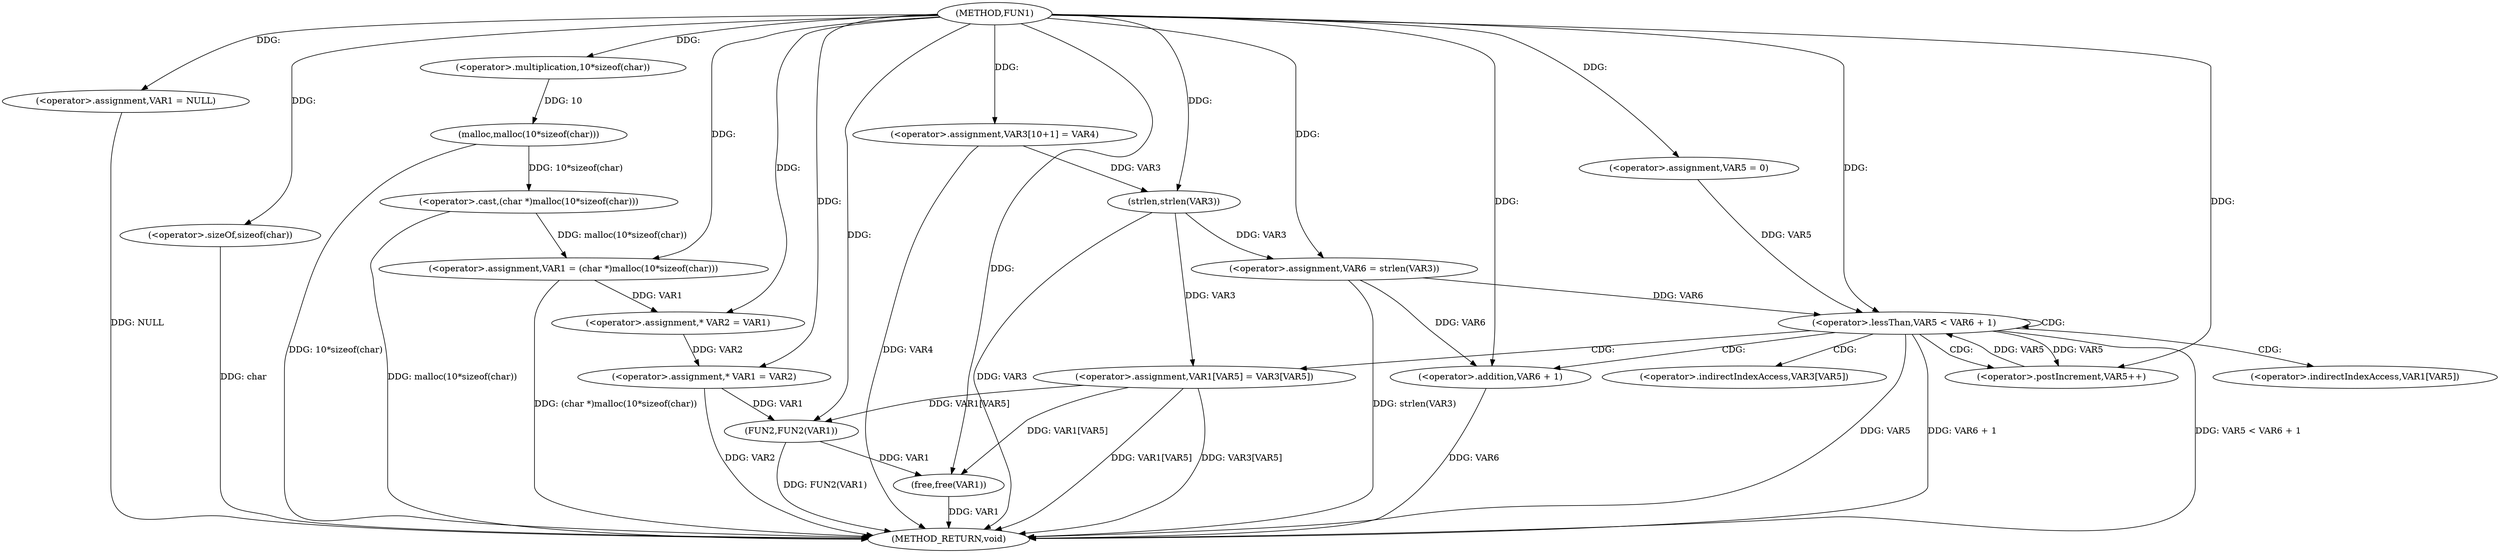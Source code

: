 digraph FUN1 {  
"1000100" [label = "(METHOD,FUN1)" ]
"1000158" [label = "(METHOD_RETURN,void)" ]
"1000103" [label = "(<operator>.assignment,VAR1 = NULL)" ]
"1000106" [label = "(<operator>.assignment,VAR1 = (char *)malloc(10*sizeof(char)))" ]
"1000108" [label = "(<operator>.cast,(char *)malloc(10*sizeof(char)))" ]
"1000110" [label = "(malloc,malloc(10*sizeof(char)))" ]
"1000111" [label = "(<operator>.multiplication,10*sizeof(char))" ]
"1000113" [label = "(<operator>.sizeOf,sizeof(char))" ]
"1000117" [label = "(<operator>.assignment,* VAR2 = VAR1)" ]
"1000121" [label = "(<operator>.assignment,* VAR1 = VAR2)" ]
"1000126" [label = "(<operator>.assignment,VAR3[10+1] = VAR4)" ]
"1000131" [label = "(<operator>.assignment,VAR6 = strlen(VAR3))" ]
"1000133" [label = "(strlen,strlen(VAR3))" ]
"1000136" [label = "(<operator>.assignment,VAR5 = 0)" ]
"1000139" [label = "(<operator>.lessThan,VAR5 < VAR6 + 1)" ]
"1000141" [label = "(<operator>.addition,VAR6 + 1)" ]
"1000144" [label = "(<operator>.postIncrement,VAR5++)" ]
"1000147" [label = "(<operator>.assignment,VAR1[VAR5] = VAR3[VAR5])" ]
"1000154" [label = "(FUN2,FUN2(VAR1))" ]
"1000156" [label = "(free,free(VAR1))" ]
"1000148" [label = "(<operator>.indirectIndexAccess,VAR1[VAR5])" ]
"1000151" [label = "(<operator>.indirectIndexAccess,VAR3[VAR5])" ]
  "1000141" -> "1000158"  [ label = "DDG: VAR6"] 
  "1000106" -> "1000158"  [ label = "DDG: (char *)malloc(10*sizeof(char))"] 
  "1000147" -> "1000158"  [ label = "DDG: VAR3[VAR5]"] 
  "1000156" -> "1000158"  [ label = "DDG: VAR1"] 
  "1000103" -> "1000158"  [ label = "DDG: NULL"] 
  "1000113" -> "1000158"  [ label = "DDG: char"] 
  "1000139" -> "1000158"  [ label = "DDG: VAR5"] 
  "1000147" -> "1000158"  [ label = "DDG: VAR1[VAR5]"] 
  "1000131" -> "1000158"  [ label = "DDG: strlen(VAR3)"] 
  "1000154" -> "1000158"  [ label = "DDG: FUN2(VAR1)"] 
  "1000121" -> "1000158"  [ label = "DDG: VAR2"] 
  "1000139" -> "1000158"  [ label = "DDG: VAR6 + 1"] 
  "1000139" -> "1000158"  [ label = "DDG: VAR5 < VAR6 + 1"] 
  "1000133" -> "1000158"  [ label = "DDG: VAR3"] 
  "1000108" -> "1000158"  [ label = "DDG: malloc(10*sizeof(char))"] 
  "1000126" -> "1000158"  [ label = "DDG: VAR4"] 
  "1000110" -> "1000158"  [ label = "DDG: 10*sizeof(char)"] 
  "1000100" -> "1000103"  [ label = "DDG: "] 
  "1000108" -> "1000106"  [ label = "DDG: malloc(10*sizeof(char))"] 
  "1000100" -> "1000106"  [ label = "DDG: "] 
  "1000110" -> "1000108"  [ label = "DDG: 10*sizeof(char)"] 
  "1000111" -> "1000110"  [ label = "DDG: 10"] 
  "1000100" -> "1000111"  [ label = "DDG: "] 
  "1000100" -> "1000113"  [ label = "DDG: "] 
  "1000106" -> "1000117"  [ label = "DDG: VAR1"] 
  "1000100" -> "1000117"  [ label = "DDG: "] 
  "1000117" -> "1000121"  [ label = "DDG: VAR2"] 
  "1000100" -> "1000121"  [ label = "DDG: "] 
  "1000100" -> "1000126"  [ label = "DDG: "] 
  "1000133" -> "1000131"  [ label = "DDG: VAR3"] 
  "1000100" -> "1000131"  [ label = "DDG: "] 
  "1000126" -> "1000133"  [ label = "DDG: VAR3"] 
  "1000100" -> "1000133"  [ label = "DDG: "] 
  "1000100" -> "1000136"  [ label = "DDG: "] 
  "1000144" -> "1000139"  [ label = "DDG: VAR5"] 
  "1000136" -> "1000139"  [ label = "DDG: VAR5"] 
  "1000100" -> "1000139"  [ label = "DDG: "] 
  "1000131" -> "1000139"  [ label = "DDG: VAR6"] 
  "1000131" -> "1000141"  [ label = "DDG: VAR6"] 
  "1000100" -> "1000141"  [ label = "DDG: "] 
  "1000139" -> "1000144"  [ label = "DDG: VAR5"] 
  "1000100" -> "1000144"  [ label = "DDG: "] 
  "1000133" -> "1000147"  [ label = "DDG: VAR3"] 
  "1000147" -> "1000154"  [ label = "DDG: VAR1[VAR5]"] 
  "1000121" -> "1000154"  [ label = "DDG: VAR1"] 
  "1000100" -> "1000154"  [ label = "DDG: "] 
  "1000154" -> "1000156"  [ label = "DDG: VAR1"] 
  "1000147" -> "1000156"  [ label = "DDG: VAR1[VAR5]"] 
  "1000100" -> "1000156"  [ label = "DDG: "] 
  "1000139" -> "1000141"  [ label = "CDG: "] 
  "1000139" -> "1000147"  [ label = "CDG: "] 
  "1000139" -> "1000151"  [ label = "CDG: "] 
  "1000139" -> "1000139"  [ label = "CDG: "] 
  "1000139" -> "1000148"  [ label = "CDG: "] 
  "1000139" -> "1000144"  [ label = "CDG: "] 
}
